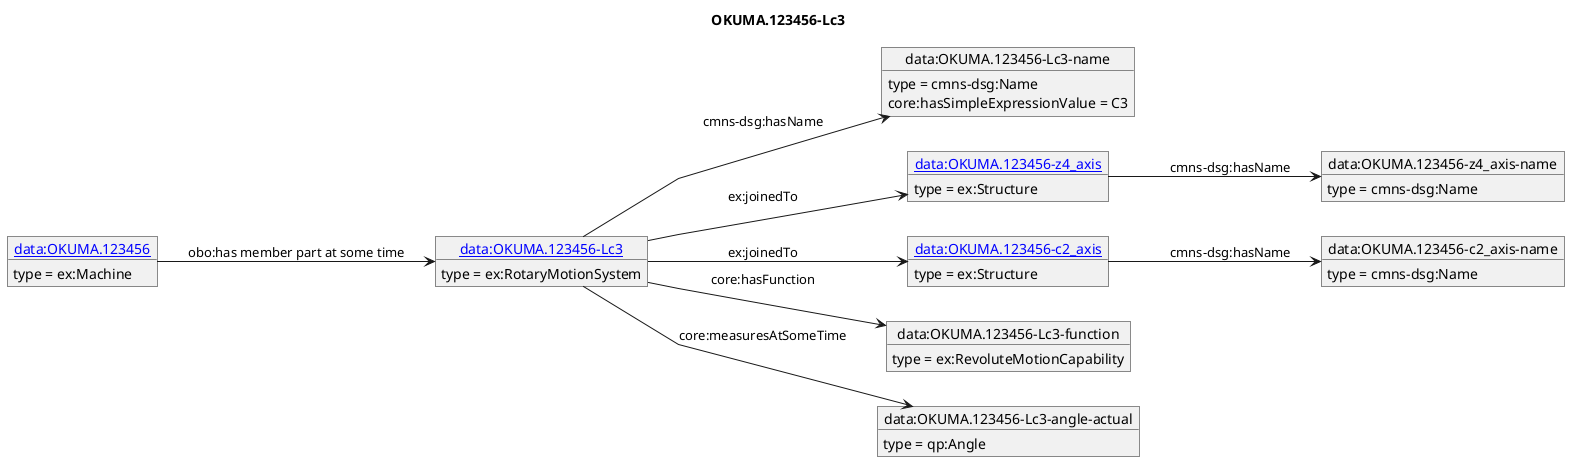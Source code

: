 @startuml
skinparam linetype polyline
left to right direction
title OKUMA.123456-Lc3
object "[[./OKUMA.123456-Lc3.html data:OKUMA.123456-Lc3]]" as o1 {
 type = ex:RotaryMotionSystem
 }
object "data:OKUMA.123456-Lc3-name" as o2 {
 type = cmns-dsg:Name
 }
object "[[./OKUMA.123456-z4_axis.html data:OKUMA.123456-z4_axis]]" as o3 {
 type = ex:Structure
 }
object "data:OKUMA.123456-z4_axis-name" as o4 {
 type = cmns-dsg:Name
 }
object "[[./OKUMA.123456-c2_axis.html data:OKUMA.123456-c2_axis]]" as o5 {
 type = ex:Structure
 }
object "data:OKUMA.123456-c2_axis-name" as o6 {
 type = cmns-dsg:Name
 }
object "data:OKUMA.123456-Lc3-function" as o7 {
 type = ex:RevoluteMotionCapability
 }
object "data:OKUMA.123456-Lc3-angle-actual" as o8 {
 type = qp:Angle
 }
object "[[./OKUMA.123456.html data:OKUMA.123456]]" as o9 {
 type = ex:Machine
 }
o1 --> o2 : cmns-dsg:hasName
o2 : core:hasSimpleExpressionValue = C3
o1 --> o3 : ex:joinedTo
o3 --> o4 : cmns-dsg:hasName
o1 --> o5 : ex:joinedTo
o5 --> o6 : cmns-dsg:hasName
o1 --> o7 : core:hasFunction
o1 --> o8 : core:measuresAtSomeTime
o9 --> o1 : obo:has member part at some time
@enduml
